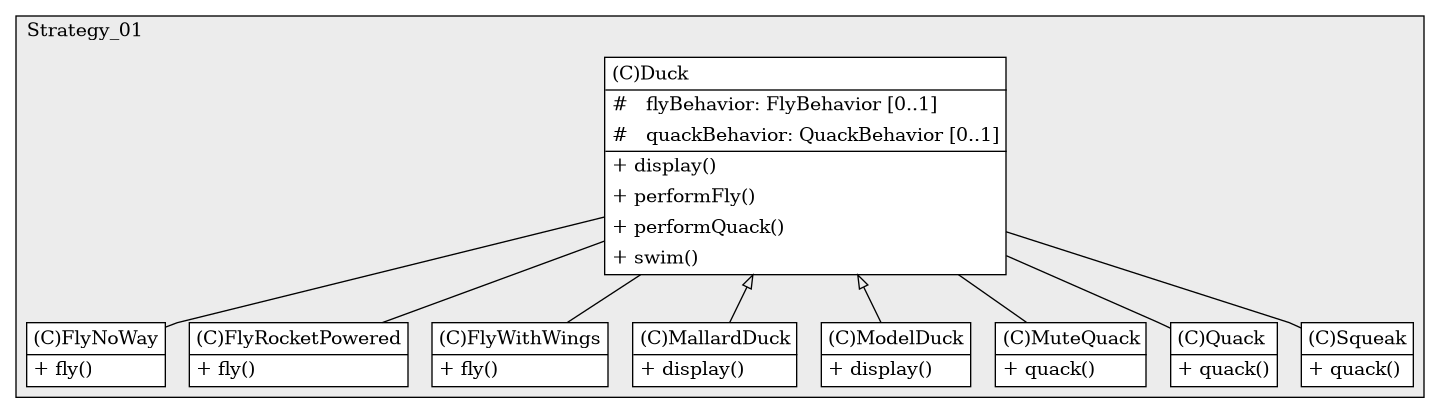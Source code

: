 @startuml

/' diagram meta data start
config=StructureConfiguration;
{
  "projectClassification": {
    "searchMode": "OpenProject", // OpenProject, AllProjects
    "includedProjects": "",
    "pathEndKeywords": "*.impl",
    "isClientPath": "",
    "isClientName": "",
    "isTestPath": "",
    "isTestName": "",
    "isMappingPath": "",
    "isMappingName": "",
    "isDataAccessPath": "",
    "isDataAccessName": "",
    "isDataStructurePath": "",
    "isDataStructureName": "",
    "isInterfaceStructuresPath": "",
    "isInterfaceStructuresName": "",
    "isEntryPointPath": "",
    "isEntryPointName": "",
    "treatFinalFieldsAsMandatory": false
  },
  "graphRestriction": {
    "classPackageExcludeFilter": "",
    "classPackageIncludeFilter": "",
    "classNameExcludeFilter": "",
    "classNameIncludeFilter": "",
    "methodNameExcludeFilter": "",
    "methodNameIncludeFilter": "",
    "removeByInheritance": "", // inheritance/annotation based filtering is done in a second step
    "removeByAnnotation": "",
    "removeByClassPackage": "", // cleanup the graph after inheritance/annotation based filtering is done
    "removeByClassName": "",
    "cutMappings": false,
    "cutEnum": true,
    "cutTests": true,
    "cutClient": true,
    "cutDataAccess": false,
    "cutInterfaceStructures": false,
    "cutDataStructures": false,
    "cutGetterAndSetter": true,
    "cutConstructors": true
  },
  "graphTraversal": {
    "forwardDepth": 6,
    "backwardDepth": 6,
    "classPackageExcludeFilter": "",
    "classPackageIncludeFilter": "",
    "classNameExcludeFilter": "",
    "classNameIncludeFilter": "",
    "methodNameExcludeFilter": "",
    "methodNameIncludeFilter": "",
    "hideMappings": false,
    "hideDataStructures": false,
    "hidePrivateMethods": true,
    "hideInterfaceCalls": true, // indirection: implementation -> interface (is hidden) -> implementation
    "onlyShowApplicationEntryPoints": false, // root node is included
    "useMethodCallsForStructureDiagram": "ForwardOnly" // ForwardOnly, BothDirections, No
  },
  "details": {
    "aggregation": "GroupByClass", // ByClass, GroupByClass, None
    "showClassGenericTypes": true,
    "showMethods": true,
    "showMethodParameterNames": true,
    "showMethodParameterTypes": true,
    "showMethodReturnType": true,
    "showPackageLevels": 2,
    "showDetailedClassStructure": true
  },
  "rootClass": "Strategy_01.Duck",
  "extensionCallbackMethod": "" // qualified.class.name#methodName - signature: public static String method(String)
}
diagram meta data end '/



digraph g {
    rankdir="TB"
    splines=polyline
    

'nodes 
subgraph cluster_80270893 { 
   	label=Strategy_01
	labeljust=l
	fillcolor="#ececec"
	style=filled
   
   Duck80270893[
	label=<<TABLE BORDER="1" CELLBORDER="0" CELLPADDING="4" CELLSPACING="0">
<TR><TD ALIGN="LEFT" >(C)Duck</TD></TR>
<HR/>
<TR><TD ALIGN="LEFT" >#   flyBehavior: FlyBehavior [0..1]</TD></TR>
<TR><TD ALIGN="LEFT" >#   quackBehavior: QuackBehavior [0..1]</TD></TR>
<HR/>
<TR><TD ALIGN="LEFT" >+ display()</TD></TR>
<TR><TD ALIGN="LEFT" >+ performFly()</TD></TR>
<TR><TD ALIGN="LEFT" >+ performQuack()</TD></TR>
<TR><TD ALIGN="LEFT" >+ swim()</TD></TR>
</TABLE>>
	style=filled
	margin=0
	shape=plaintext
	fillcolor="#FFFFFF"
];

FlyNoWay80270893[
	label=<<TABLE BORDER="1" CELLBORDER="0" CELLPADDING="4" CELLSPACING="0">
<TR><TD ALIGN="LEFT" >(C)FlyNoWay</TD></TR>
<HR/>
<TR><TD ALIGN="LEFT" >+ fly()</TD></TR>
</TABLE>>
	style=filled
	margin=0
	shape=plaintext
	fillcolor="#FFFFFF"
];

FlyRocketPowered80270893[
	label=<<TABLE BORDER="1" CELLBORDER="0" CELLPADDING="4" CELLSPACING="0">
<TR><TD ALIGN="LEFT" >(C)FlyRocketPowered</TD></TR>
<HR/>
<TR><TD ALIGN="LEFT" >+ fly()</TD></TR>
</TABLE>>
	style=filled
	margin=0
	shape=plaintext
	fillcolor="#FFFFFF"
];

FlyWithWings80270893[
	label=<<TABLE BORDER="1" CELLBORDER="0" CELLPADDING="4" CELLSPACING="0">
<TR><TD ALIGN="LEFT" >(C)FlyWithWings</TD></TR>
<HR/>
<TR><TD ALIGN="LEFT" >+ fly()</TD></TR>
</TABLE>>
	style=filled
	margin=0
	shape=plaintext
	fillcolor="#FFFFFF"
];

MallardDuck80270893[
	label=<<TABLE BORDER="1" CELLBORDER="0" CELLPADDING="4" CELLSPACING="0">
<TR><TD ALIGN="LEFT" >(C)MallardDuck</TD></TR>
<HR/>
<TR><TD ALIGN="LEFT" >+ display()</TD></TR>
</TABLE>>
	style=filled
	margin=0
	shape=plaintext
	fillcolor="#FFFFFF"
];

ModelDuck80270893[
	label=<<TABLE BORDER="1" CELLBORDER="0" CELLPADDING="4" CELLSPACING="0">
<TR><TD ALIGN="LEFT" >(C)ModelDuck</TD></TR>
<HR/>
<TR><TD ALIGN="LEFT" >+ display()</TD></TR>
</TABLE>>
	style=filled
	margin=0
	shape=plaintext
	fillcolor="#FFFFFF"
];

MuteQuack80270893[
	label=<<TABLE BORDER="1" CELLBORDER="0" CELLPADDING="4" CELLSPACING="0">
<TR><TD ALIGN="LEFT" >(C)MuteQuack</TD></TR>
<HR/>
<TR><TD ALIGN="LEFT" >+ quack()</TD></TR>
</TABLE>>
	style=filled
	margin=0
	shape=plaintext
	fillcolor="#FFFFFF"
];

Quack80270893[
	label=<<TABLE BORDER="1" CELLBORDER="0" CELLPADDING="4" CELLSPACING="0">
<TR><TD ALIGN="LEFT" >(C)Quack</TD></TR>
<HR/>
<TR><TD ALIGN="LEFT" >+ quack()</TD></TR>
</TABLE>>
	style=filled
	margin=0
	shape=plaintext
	fillcolor="#FFFFFF"
];

Squeak80270893[
	label=<<TABLE BORDER="1" CELLBORDER="0" CELLPADDING="4" CELLSPACING="0">
<TR><TD ALIGN="LEFT" >(C)Squeak</TD></TR>
<HR/>
<TR><TD ALIGN="LEFT" >+ quack()</TD></TR>
</TABLE>>
	style=filled
	margin=0
	shape=plaintext
	fillcolor="#FFFFFF"
];
} 

'edges    
Duck80270893 -> FlyNoWay80270893[arrowhead=none];
Duck80270893 -> FlyRocketPowered80270893[arrowhead=none];
Duck80270893 -> FlyWithWings80270893[arrowhead=none];
Duck80270893 -> MallardDuck80270893[arrowhead=none, arrowtail=empty, dir=both];
Duck80270893 -> ModelDuck80270893[arrowhead=none, arrowtail=empty, dir=both];
Duck80270893 -> MuteQuack80270893[arrowhead=none];
Duck80270893 -> Quack80270893[arrowhead=none];
Duck80270893 -> Squeak80270893[arrowhead=none];
    
}
@enduml
